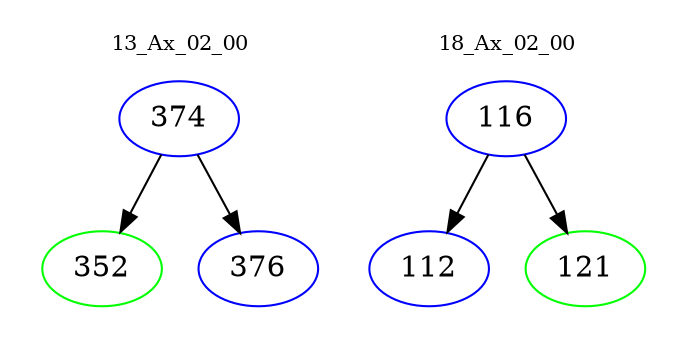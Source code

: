 digraph{
subgraph cluster_0 {
color = white
label = "13_Ax_02_00";
fontsize=10;
T0_374 [label="374", color="blue"]
T0_374 -> T0_352 [color="black"]
T0_352 [label="352", color="green"]
T0_374 -> T0_376 [color="black"]
T0_376 [label="376", color="blue"]
}
subgraph cluster_1 {
color = white
label = "18_Ax_02_00";
fontsize=10;
T1_116 [label="116", color="blue"]
T1_116 -> T1_112 [color="black"]
T1_112 [label="112", color="blue"]
T1_116 -> T1_121 [color="black"]
T1_121 [label="121", color="green"]
}
}
